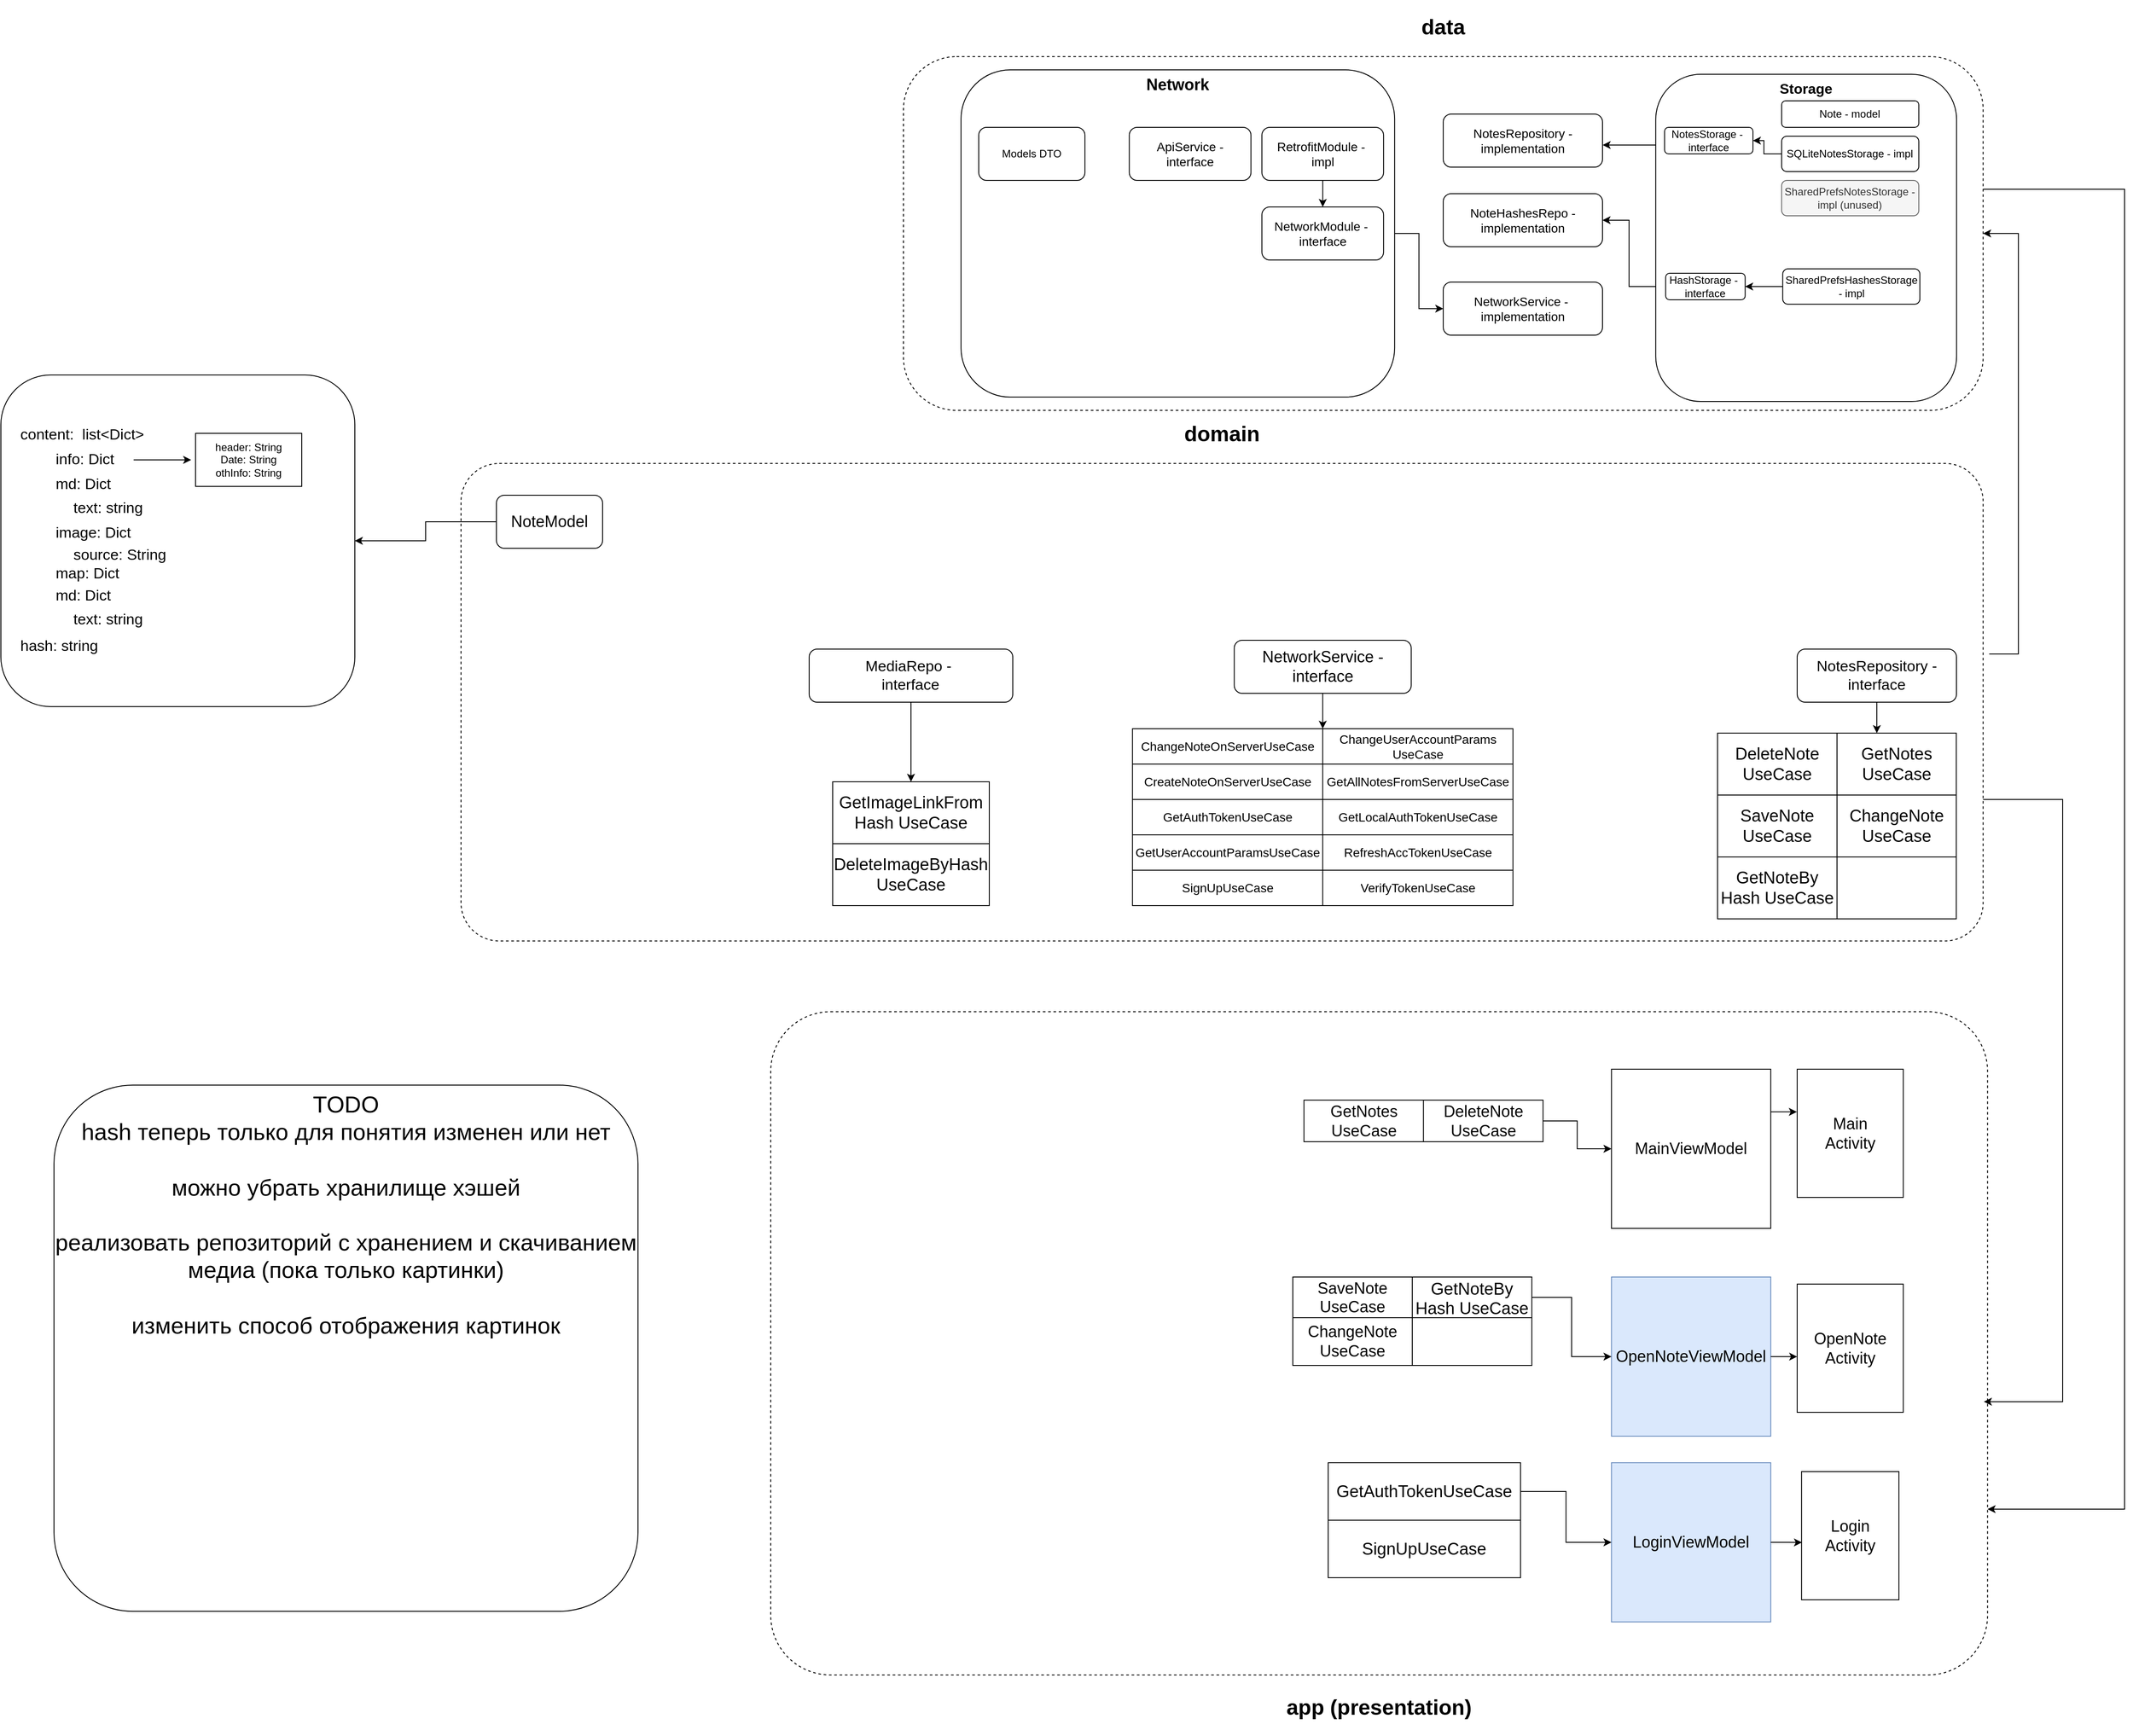 <mxfile version="24.7.8">
  <diagram name="Page-1" id="bWyQzHT7sADIjTcHKPr8">
    <mxGraphModel dx="4568" dy="2868" grid="1" gridSize="10" guides="1" tooltips="1" connect="1" arrows="1" fold="1" page="1" pageScale="1" pageWidth="850" pageHeight="1100" math="0" shadow="0">
      <root>
        <mxCell id="0" />
        <mxCell id="1" parent="0" />
        <mxCell id="whq08JJ1iCR2-VEgyyAB-30" style="edgeStyle=orthogonalEdgeStyle;rounded=0;orthogonalLoop=1;jettySize=auto;html=1;entryX=1;entryY=0.5;entryDx=0;entryDy=0;exitX=1.004;exitY=0.399;exitDx=0;exitDy=0;exitPerimeter=0;" parent="1" source="whq08JJ1iCR2-VEgyyAB-1" target="whq08JJ1iCR2-VEgyyAB-4" edge="1">
          <mxGeometry relative="1" as="geometry">
            <mxPoint x="630.14" y="-606.842" as="targetPoint" />
            <Array as="points">
              <mxPoint x="630" y="-234" />
              <mxPoint x="630" y="-710" />
            </Array>
          </mxGeometry>
        </mxCell>
        <mxCell id="whq08JJ1iCR2-VEgyyAB-1" value="&lt;h1&gt;domain&lt;/h1&gt;" style="rounded=1;whiteSpace=wrap;html=1;arcSize=8;glass=0;shadow=0;dashed=1;verticalAlign=bottom;labelPosition=center;verticalLabelPosition=top;align=center;" parent="1" vertex="1">
          <mxGeometry x="-1130" y="-450" width="1720.14" height="540" as="geometry" />
        </mxCell>
        <mxCell id="whq08JJ1iCR2-VEgyyAB-2" value="&lt;h1&gt;&lt;br&gt;&lt;/h1&gt;" style="text;html=1;align=center;verticalAlign=middle;whiteSpace=wrap;rounded=0;" parent="1" vertex="1">
          <mxGeometry x="-237.36" y="-300" width="60" height="30" as="geometry" />
        </mxCell>
        <mxCell id="whq08JJ1iCR2-VEgyyAB-3" value="&lt;h1&gt;app (presentation)&lt;/h1&gt;" style="rounded=1;whiteSpace=wrap;html=1;dashed=1;labelPosition=center;verticalLabelPosition=bottom;align=center;verticalAlign=top;arcSize=9;" parent="1" vertex="1">
          <mxGeometry x="-780" y="170" width="1375.14" height="750" as="geometry" />
        </mxCell>
        <mxCell id="guHGlAooCnCdzS0gRjWN-18" style="edgeStyle=orthogonalEdgeStyle;rounded=0;orthogonalLoop=1;jettySize=auto;html=1;entryX=1;entryY=0.75;entryDx=0;entryDy=0;" parent="1" source="whq08JJ1iCR2-VEgyyAB-4" target="whq08JJ1iCR2-VEgyyAB-3" edge="1">
          <mxGeometry relative="1" as="geometry">
            <Array as="points">
              <mxPoint x="750" y="-760" />
              <mxPoint x="750" y="732" />
            </Array>
          </mxGeometry>
        </mxCell>
        <mxCell id="whq08JJ1iCR2-VEgyyAB-4" value="&lt;h1&gt;data&lt;/h1&gt;" style="rounded=1;whiteSpace=wrap;html=1;dashed=1;verticalAlign=bottom;labelPosition=center;verticalLabelPosition=top;align=center;" parent="1" vertex="1">
          <mxGeometry x="-630" y="-910" width="1220.14" height="400" as="geometry" />
        </mxCell>
        <mxCell id="whq08JJ1iCR2-VEgyyAB-6" value="&lt;h1&gt;&lt;br&gt;&lt;/h1&gt;" style="text;html=1;align=center;verticalAlign=middle;whiteSpace=wrap;rounded=0;" parent="1" vertex="1">
          <mxGeometry x="-97.36" y="-900" width="60" height="30" as="geometry" />
        </mxCell>
        <mxCell id="whq08JJ1iCR2-VEgyyAB-7" value="MainViewModel" style="whiteSpace=wrap;html=1;aspect=fixed;fontSize=18;" parent="1" vertex="1">
          <mxGeometry x="170.14" y="235" width="180" height="180" as="geometry" />
        </mxCell>
        <mxCell id="whq08JJ1iCR2-VEgyyAB-10" value="&lt;div&gt;Main&lt;/div&gt;Activity" style="rounded=0;whiteSpace=wrap;html=1;fontSize=18;" parent="1" vertex="1">
          <mxGeometry x="380" y="235" width="119.86" height="145" as="geometry" />
        </mxCell>
        <mxCell id="whq08JJ1iCR2-VEgyyAB-11" style="edgeStyle=orthogonalEdgeStyle;rounded=0;orthogonalLoop=1;jettySize=auto;html=1;entryX=-0.003;entryY=0.333;entryDx=0;entryDy=0;entryPerimeter=0;" parent="1" source="whq08JJ1iCR2-VEgyyAB-7" target="whq08JJ1iCR2-VEgyyAB-10" edge="1">
          <mxGeometry relative="1" as="geometry">
            <Array as="points">
              <mxPoint x="370" y="283" />
            </Array>
          </mxGeometry>
        </mxCell>
        <mxCell id="nJfbXMA3p8EvK4-jfLP--117" style="edgeStyle=orthogonalEdgeStyle;rounded=0;orthogonalLoop=1;jettySize=auto;html=1;" parent="1" source="whq08JJ1iCR2-VEgyyAB-14" target="2Rigy6pvWdA46O6RYZbQ-4" edge="1">
          <mxGeometry relative="1" as="geometry">
            <Array as="points">
              <mxPoint x="451.01" y="-120" />
              <mxPoint x="471.01" y="-120" />
            </Array>
          </mxGeometry>
        </mxCell>
        <mxCell id="whq08JJ1iCR2-VEgyyAB-14" value="NotesRepository - interface" style="rounded=1;whiteSpace=wrap;html=1;fontSize=17;" parent="1" vertex="1">
          <mxGeometry x="380" y="-240" width="180" height="60" as="geometry" />
        </mxCell>
        <mxCell id="whq08JJ1iCR2-VEgyyAB-15" value="NotesRepository - implementation" style="rounded=1;whiteSpace=wrap;html=1;fontSize=14;" parent="1" vertex="1">
          <mxGeometry x="-20" y="-845" width="180" height="60" as="geometry" />
        </mxCell>
        <mxCell id="WU_t1WJNDQDH6GQ1X1py-14" style="edgeStyle=orthogonalEdgeStyle;rounded=0;orthogonalLoop=1;jettySize=auto;html=1;entryX=1;entryY=0.5;entryDx=0;entryDy=0;" parent="1" source="whq08JJ1iCR2-VEgyyAB-18" target="WU_t1WJNDQDH6GQ1X1py-1" edge="1">
          <mxGeometry relative="1" as="geometry" />
        </mxCell>
        <mxCell id="whq08JJ1iCR2-VEgyyAB-18" value="NoteModel" style="rounded=1;whiteSpace=wrap;html=1;fontSize=18;" parent="1" vertex="1">
          <mxGeometry x="-1090" y="-414" width="120" height="60" as="geometry" />
        </mxCell>
        <mxCell id="whq08JJ1iCR2-VEgyyAB-25" style="edgeStyle=orthogonalEdgeStyle;rounded=0;orthogonalLoop=1;jettySize=auto;html=1;entryX=0.997;entryY=0.588;entryDx=0;entryDy=0;entryPerimeter=0;" parent="1" source="whq08JJ1iCR2-VEgyyAB-1" target="whq08JJ1iCR2-VEgyyAB-3" edge="1">
          <mxGeometry relative="1" as="geometry">
            <Array as="points">
              <mxPoint x="680" y="-70" />
              <mxPoint x="680" y="611" />
            </Array>
          </mxGeometry>
        </mxCell>
        <mxCell id="whq08JJ1iCR2-VEgyyAB-33" style="edgeStyle=orthogonalEdgeStyle;rounded=0;orthogonalLoop=1;jettySize=auto;html=1;" parent="1" source="whq08JJ1iCR2-VEgyyAB-31" target="whq08JJ1iCR2-VEgyyAB-15" edge="1">
          <mxGeometry relative="1" as="geometry">
            <Array as="points">
              <mxPoint x="160.14" y="-810" />
              <mxPoint x="160.14" y="-810" />
            </Array>
          </mxGeometry>
        </mxCell>
        <mxCell id="nJfbXMA3p8EvK4-jfLP--1" style="edgeStyle=orthogonalEdgeStyle;rounded=0;orthogonalLoop=1;jettySize=auto;html=1;" parent="1" source="whq08JJ1iCR2-VEgyyAB-31" target="wWPIFbEWPIT9Vw7m9ldX-9" edge="1">
          <mxGeometry relative="1" as="geometry">
            <Array as="points">
              <mxPoint x="190" y="-650" />
              <mxPoint x="190" y="-725" />
            </Array>
          </mxGeometry>
        </mxCell>
        <mxCell id="whq08JJ1iCR2-VEgyyAB-31" value="&lt;b style=&quot;font-size: 16px;&quot;&gt;Storage&lt;/b&gt;" style="rounded=1;whiteSpace=wrap;html=1;verticalAlign=top;" parent="1" vertex="1">
          <mxGeometry x="220.14" y="-890" width="340" height="370" as="geometry" />
        </mxCell>
        <mxCell id="whq08JJ1iCR2-VEgyyAB-34" value="Note - model" style="rounded=1;whiteSpace=wrap;html=1;" parent="1" vertex="1">
          <mxGeometry x="362.43" y="-860" width="155" height="30" as="geometry" />
        </mxCell>
        <mxCell id="whq08JJ1iCR2-VEgyyAB-35" value="NotesStorage -&amp;nbsp;&lt;div&gt;interface&lt;/div&gt;" style="rounded=1;whiteSpace=wrap;html=1;" parent="1" vertex="1">
          <mxGeometry x="230.14" y="-830" width="99.86" height="30" as="geometry" />
        </mxCell>
        <mxCell id="OPdqbs_uEPmFtpKM0oDJ-9" style="edgeStyle=orthogonalEdgeStyle;rounded=0;orthogonalLoop=1;jettySize=auto;html=1;" parent="1" source="whq08JJ1iCR2-VEgyyAB-36" target="whq08JJ1iCR2-VEgyyAB-35" edge="1">
          <mxGeometry relative="1" as="geometry" />
        </mxCell>
        <mxCell id="whq08JJ1iCR2-VEgyyAB-36" value="SQLiteNotesStorage - impl" style="rounded=1;whiteSpace=wrap;html=1;" parent="1" vertex="1">
          <mxGeometry x="362.43" y="-820" width="155" height="40" as="geometry" />
        </mxCell>
        <mxCell id="wWPIFbEWPIT9Vw7m9ldX-9" value="NoteHashesRepo - implementation" style="rounded=1;whiteSpace=wrap;html=1;fontSize=14;" parent="1" vertex="1">
          <mxGeometry x="-20" y="-755" width="180" height="60" as="geometry" />
        </mxCell>
        <mxCell id="wWPIFbEWPIT9Vw7m9ldX-10" value="HashStorage -&amp;nbsp;&lt;div&gt;interface&lt;/div&gt;" style="rounded=1;whiteSpace=wrap;html=1;" parent="1" vertex="1">
          <mxGeometry x="231.36" y="-665" width="89.86" height="30" as="geometry" />
        </mxCell>
        <mxCell id="OPdqbs_uEPmFtpKM0oDJ-10" style="edgeStyle=orthogonalEdgeStyle;rounded=0;orthogonalLoop=1;jettySize=auto;html=1;" parent="1" source="wWPIFbEWPIT9Vw7m9ldX-12" target="wWPIFbEWPIT9Vw7m9ldX-10" edge="1">
          <mxGeometry relative="1" as="geometry" />
        </mxCell>
        <mxCell id="wWPIFbEWPIT9Vw7m9ldX-12" value="SharedPrefsHashesStorage - impl" style="rounded=1;whiteSpace=wrap;html=1;" parent="1" vertex="1">
          <mxGeometry x="363.65" y="-670" width="155" height="40" as="geometry" />
        </mxCell>
        <mxCell id="guHGlAooCnCdzS0gRjWN-1" value="OpenNoteViewModel" style="whiteSpace=wrap;html=1;aspect=fixed;fontSize=18;fillColor=#dae8fc;strokeColor=#6c8ebf;" parent="1" vertex="1">
          <mxGeometry x="170.14" y="470" width="180" height="180" as="geometry" />
        </mxCell>
        <mxCell id="guHGlAooCnCdzS0gRjWN-2" value="OpenNote&lt;div&gt;&lt;/div&gt;&lt;div&gt;Activity&lt;/div&gt;" style="rounded=0;whiteSpace=wrap;html=1;fontSize=18;" parent="1" vertex="1">
          <mxGeometry x="380" y="478" width="119.86" height="145" as="geometry" />
        </mxCell>
        <mxCell id="guHGlAooCnCdzS0gRjWN-10" style="edgeStyle=orthogonalEdgeStyle;rounded=0;orthogonalLoop=1;jettySize=auto;html=1;entryX=0;entryY=0.566;entryDx=0;entryDy=0;entryPerimeter=0;" parent="1" source="guHGlAooCnCdzS0gRjWN-1" target="guHGlAooCnCdzS0gRjWN-2" edge="1">
          <mxGeometry relative="1" as="geometry" />
        </mxCell>
        <mxCell id="guHGlAooCnCdzS0gRjWN-23" value="LoginViewModel" style="whiteSpace=wrap;html=1;aspect=fixed;fontSize=18;fillColor=#dae8fc;strokeColor=#6c8ebf;" parent="1" vertex="1">
          <mxGeometry x="170.14" y="680" width="180" height="180" as="geometry" />
        </mxCell>
        <mxCell id="guHGlAooCnCdzS0gRjWN-24" value="Login&lt;div&gt;Activity&lt;/div&gt;" style="rounded=0;whiteSpace=wrap;html=1;fontSize=18;" parent="1" vertex="1">
          <mxGeometry x="384.93" y="690" width="110" height="145" as="geometry" />
        </mxCell>
        <mxCell id="guHGlAooCnCdzS0gRjWN-26" style="edgeStyle=orthogonalEdgeStyle;rounded=0;orthogonalLoop=1;jettySize=auto;html=1;entryX=0.004;entryY=0.553;entryDx=0;entryDy=0;entryPerimeter=0;" parent="1" source="guHGlAooCnCdzS0gRjWN-23" target="guHGlAooCnCdzS0gRjWN-24" edge="1">
          <mxGeometry relative="1" as="geometry" />
        </mxCell>
        <mxCell id="OPdqbs_uEPmFtpKM0oDJ-5" style="edgeStyle=orthogonalEdgeStyle;rounded=0;orthogonalLoop=1;jettySize=auto;html=1;" parent="1" source="OPdqbs_uEPmFtpKM0oDJ-1" target="OPdqbs_uEPmFtpKM0oDJ-4" edge="1">
          <mxGeometry relative="1" as="geometry" />
        </mxCell>
        <mxCell id="OPdqbs_uEPmFtpKM0oDJ-1" value="Network" style="rounded=1;whiteSpace=wrap;html=1;verticalAlign=top;fontSize=18;fontStyle=1" parent="1" vertex="1">
          <mxGeometry x="-564.93" y="-895" width="490" height="370" as="geometry" />
        </mxCell>
        <mxCell id="WU_t1WJNDQDH6GQ1X1py-26" style="edgeStyle=orthogonalEdgeStyle;rounded=0;orthogonalLoop=1;jettySize=auto;html=1;" parent="1" source="OPdqbs_uEPmFtpKM0oDJ-2" target="nJfbXMA3p8EvK4-jfLP--75" edge="1">
          <mxGeometry relative="1" as="geometry">
            <Array as="points">
              <mxPoint x="-156" y="-140" />
              <mxPoint x="-156" y="-140" />
            </Array>
          </mxGeometry>
        </mxCell>
        <mxCell id="OPdqbs_uEPmFtpKM0oDJ-2" value="NetworkService&lt;span style=&quot;background-color: initial; font-size: 18px;&quot;&gt;&amp;nbsp;- interface&lt;/span&gt;" style="rounded=1;whiteSpace=wrap;html=1;fontSize=18;" parent="1" vertex="1">
          <mxGeometry x="-256.18" y="-250" width="200" height="60" as="geometry" />
        </mxCell>
        <mxCell id="OPdqbs_uEPmFtpKM0oDJ-4" value="NetworkService&amp;nbsp;-&amp;nbsp;&lt;div style=&quot;font-size: 14px;&quot;&gt;implementation&lt;/div&gt;" style="rounded=1;whiteSpace=wrap;html=1;fontSize=14;" parent="1" vertex="1">
          <mxGeometry x="-20" y="-655" width="180" height="60" as="geometry" />
        </mxCell>
        <mxCell id="OPdqbs_uEPmFtpKM0oDJ-6" value="NetworkModule -&amp;nbsp;&lt;div style=&quot;font-size: 14px;&quot;&gt;interface&lt;/div&gt;" style="rounded=1;whiteSpace=wrap;html=1;fontSize=14;" parent="1" vertex="1">
          <mxGeometry x="-224.93" y="-740" width="137.5" height="60" as="geometry" />
        </mxCell>
        <mxCell id="OPdqbs_uEPmFtpKM0oDJ-8" style="edgeStyle=orthogonalEdgeStyle;rounded=0;orthogonalLoop=1;jettySize=auto;html=1;" parent="1" source="OPdqbs_uEPmFtpKM0oDJ-7" target="OPdqbs_uEPmFtpKM0oDJ-6" edge="1">
          <mxGeometry relative="1" as="geometry" />
        </mxCell>
        <mxCell id="OPdqbs_uEPmFtpKM0oDJ-7" value="RetrofitModule -&amp;nbsp;&lt;div style=&quot;font-size: 14px;&quot;&gt;impl&lt;/div&gt;" style="rounded=1;whiteSpace=wrap;html=1;fontSize=14;" parent="1" vertex="1">
          <mxGeometry x="-224.93" y="-830" width="137.5" height="60" as="geometry" />
        </mxCell>
        <mxCell id="2Rigy6pvWdA46O6RYZbQ-2" value="ApiService -&lt;div&gt;interface&lt;/div&gt;" style="rounded=1;whiteSpace=wrap;html=1;fontSize=14;" parent="1" vertex="1">
          <mxGeometry x="-374.79" y="-830" width="137.5" height="60" as="geometry" />
        </mxCell>
        <mxCell id="2Rigy6pvWdA46O6RYZbQ-3" value="" style="shape=table;startSize=0;container=1;collapsible=0;childLayout=tableLayout;fontSize=16;fillColor=none;" parent="1" vertex="1">
          <mxGeometry x="290" y="-145" width="269.79" height="210" as="geometry" />
        </mxCell>
        <mxCell id="2Rigy6pvWdA46O6RYZbQ-4" value="" style="shape=tableRow;horizontal=0;startSize=0;swimlaneHead=0;swimlaneBody=0;strokeColor=inherit;top=0;left=0;bottom=0;right=0;collapsible=0;dropTarget=0;fillColor=none;points=[[0,0.5],[1,0.5]];portConstraint=eastwest;fontSize=16;" parent="2Rigy6pvWdA46O6RYZbQ-3" vertex="1">
          <mxGeometry width="269.79" height="70" as="geometry" />
        </mxCell>
        <mxCell id="2Rigy6pvWdA46O6RYZbQ-5" value="&lt;span style=&quot;font-size: 19px;&quot;&gt;Dele&lt;/span&gt;&lt;span style=&quot;font-size: 19px; background-color: initial;&quot;&gt;teNote&lt;/span&gt;&lt;div style=&quot;font-size: 19px;&quot;&gt;&lt;span style=&quot;font-size: 19px; background-color: initial;&quot;&gt;UseCase&lt;/span&gt;&lt;/div&gt;" style="shape=partialRectangle;html=1;whiteSpace=wrap;connectable=0;overflow=hidden;top=0;left=0;bottom=0;right=0;pointerEvents=1;fontSize=19;fillColor=none;" parent="2Rigy6pvWdA46O6RYZbQ-4" vertex="1">
          <mxGeometry width="135" height="70" as="geometry">
            <mxRectangle width="135" height="70" as="alternateBounds" />
          </mxGeometry>
        </mxCell>
        <mxCell id="2Rigy6pvWdA46O6RYZbQ-6" value="&lt;span style=&quot;font-size: 19px;&quot;&gt;GetNotes&lt;/span&gt;&lt;div style=&quot;font-size: 19px;&quot;&gt;&lt;span style=&quot;font-size: 19px;&quot;&gt;UseCase&lt;/span&gt;&lt;/div&gt;" style="shape=partialRectangle;html=1;whiteSpace=wrap;connectable=0;overflow=hidden;top=0;left=0;bottom=0;right=0;pointerEvents=1;fontSize=19;fillStyle=auto;shadow=0;fillColor=none;" parent="2Rigy6pvWdA46O6RYZbQ-4" vertex="1">
          <mxGeometry x="135" width="135" height="70" as="geometry">
            <mxRectangle width="135" height="70" as="alternateBounds" />
          </mxGeometry>
        </mxCell>
        <mxCell id="2Rigy6pvWdA46O6RYZbQ-8" value="" style="shape=tableRow;horizontal=0;startSize=0;swimlaneHead=0;swimlaneBody=0;strokeColor=inherit;top=0;left=0;bottom=0;right=0;collapsible=0;dropTarget=0;fillColor=none;points=[[0,0.5],[1,0.5]];portConstraint=eastwest;fontSize=16;" parent="2Rigy6pvWdA46O6RYZbQ-3" vertex="1">
          <mxGeometry y="70" width="269.79" height="70" as="geometry" />
        </mxCell>
        <mxCell id="2Rigy6pvWdA46O6RYZbQ-9" value="&lt;span style=&quot;font-size: 19px;&quot;&gt;SaveNote&lt;/span&gt;&lt;div style=&quot;font-size: 19px;&quot;&gt;&lt;span style=&quot;font-size: 19px;&quot;&gt;UseCase&lt;/span&gt;&lt;/div&gt;" style="shape=partialRectangle;html=1;whiteSpace=wrap;connectable=0;overflow=hidden;top=0;left=0;bottom=0;right=0;pointerEvents=1;fontSize=19;fillColor=none;" parent="2Rigy6pvWdA46O6RYZbQ-8" vertex="1">
          <mxGeometry width="135" height="70" as="geometry">
            <mxRectangle width="135" height="70" as="alternateBounds" />
          </mxGeometry>
        </mxCell>
        <mxCell id="2Rigy6pvWdA46O6RYZbQ-10" value="&lt;span style=&quot;font-size: 19px;&quot;&gt;ChangeNote&lt;/span&gt;&lt;div style=&quot;font-size: 19px;&quot;&gt;&lt;span style=&quot;font-size: 19px;&quot;&gt;UseCase&lt;/span&gt;&lt;/div&gt;" style="shape=partialRectangle;html=1;whiteSpace=wrap;connectable=0;overflow=hidden;top=0;left=0;bottom=0;right=0;pointerEvents=1;fontSize=19;fillColor=none;" parent="2Rigy6pvWdA46O6RYZbQ-8" vertex="1">
          <mxGeometry x="135" width="135" height="70" as="geometry">
            <mxRectangle width="135" height="70" as="alternateBounds" />
          </mxGeometry>
        </mxCell>
        <mxCell id="p2jLlRzsGdNtuLsHbThb-2" style="shape=tableRow;horizontal=0;startSize=0;swimlaneHead=0;swimlaneBody=0;strokeColor=inherit;top=0;left=0;bottom=0;right=0;collapsible=0;dropTarget=0;fillColor=none;points=[[0,0.5],[1,0.5]];portConstraint=eastwest;fontSize=16;" parent="2Rigy6pvWdA46O6RYZbQ-3" vertex="1">
          <mxGeometry y="140" width="269.79" height="70" as="geometry" />
        </mxCell>
        <mxCell id="p2jLlRzsGdNtuLsHbThb-3" value="GetNoteBy&lt;div&gt;Hash UseCase&lt;/div&gt;" style="shape=partialRectangle;html=1;whiteSpace=wrap;connectable=0;overflow=hidden;top=0;left=0;bottom=0;right=0;pointerEvents=1;fontSize=19;fillColor=none;" parent="p2jLlRzsGdNtuLsHbThb-2" vertex="1">
          <mxGeometry width="135" height="70" as="geometry">
            <mxRectangle width="135" height="70" as="alternateBounds" />
          </mxGeometry>
        </mxCell>
        <mxCell id="p2jLlRzsGdNtuLsHbThb-4" style="shape=partialRectangle;html=1;whiteSpace=wrap;connectable=0;overflow=hidden;top=0;left=0;bottom=0;right=0;pointerEvents=1;fontSize=19;fillColor=none;" parent="p2jLlRzsGdNtuLsHbThb-2" vertex="1">
          <mxGeometry x="135" width="135" height="70" as="geometry">
            <mxRectangle width="135" height="70" as="alternateBounds" />
          </mxGeometry>
        </mxCell>
        <mxCell id="2Rigy6pvWdA46O6RYZbQ-23" value="Models DTO" style="rounded=1;whiteSpace=wrap;html=1;" parent="1" vertex="1">
          <mxGeometry x="-544.93" y="-830" width="120" height="60" as="geometry" />
        </mxCell>
        <mxCell id="nJfbXMA3p8EvK4-jfLP--2" value="SharedPrefsNotesStorage - impl (unused)" style="rounded=1;whiteSpace=wrap;html=1;fillColor=#f5f5f5;strokeColor=#666666;fontColor=#333333;" parent="1" vertex="1">
          <mxGeometry x="362.43" y="-770" width="155" height="40" as="geometry" />
        </mxCell>
        <mxCell id="nJfbXMA3p8EvK4-jfLP--74" value="" style="shape=table;startSize=0;container=1;collapsible=0;childLayout=tableLayout;" parent="1" vertex="1">
          <mxGeometry x="-371.18" y="-150" width="430" height="200" as="geometry" />
        </mxCell>
        <mxCell id="nJfbXMA3p8EvK4-jfLP--75" value="" style="shape=tableRow;horizontal=0;startSize=0;swimlaneHead=0;swimlaneBody=0;strokeColor=inherit;top=0;left=0;bottom=0;right=0;collapsible=0;dropTarget=0;fillColor=none;points=[[0,0.5],[1,0.5]];portConstraint=eastwest;" parent="nJfbXMA3p8EvK4-jfLP--74" vertex="1">
          <mxGeometry width="430" height="40" as="geometry" />
        </mxCell>
        <mxCell id="nJfbXMA3p8EvK4-jfLP--76" value="ChangeNoteOnServerUseCase" style="shape=partialRectangle;html=1;whiteSpace=wrap;connectable=0;strokeColor=inherit;overflow=hidden;fillColor=none;top=0;left=0;bottom=0;right=0;pointerEvents=1;fontSize=14;" parent="nJfbXMA3p8EvK4-jfLP--75" vertex="1">
          <mxGeometry width="215" height="40" as="geometry">
            <mxRectangle width="215" height="40" as="alternateBounds" />
          </mxGeometry>
        </mxCell>
        <mxCell id="nJfbXMA3p8EvK4-jfLP--77" value="ChangeUserAccountParams&lt;div style=&quot;font-size: 14px;&quot;&gt;UseCase&lt;/div&gt;" style="shape=partialRectangle;html=1;whiteSpace=wrap;connectable=0;strokeColor=inherit;overflow=hidden;fillColor=none;top=0;left=0;bottom=0;right=0;pointerEvents=1;fontSize=14;" parent="nJfbXMA3p8EvK4-jfLP--75" vertex="1">
          <mxGeometry x="215" width="215" height="40" as="geometry">
            <mxRectangle width="215" height="40" as="alternateBounds" />
          </mxGeometry>
        </mxCell>
        <mxCell id="nJfbXMA3p8EvK4-jfLP--78" value="" style="shape=tableRow;horizontal=0;startSize=0;swimlaneHead=0;swimlaneBody=0;strokeColor=inherit;top=0;left=0;bottom=0;right=0;collapsible=0;dropTarget=0;fillColor=none;points=[[0,0.5],[1,0.5]];portConstraint=eastwest;" parent="nJfbXMA3p8EvK4-jfLP--74" vertex="1">
          <mxGeometry y="40" width="430" height="40" as="geometry" />
        </mxCell>
        <mxCell id="nJfbXMA3p8EvK4-jfLP--79" value="CreateNoteOnServerUseCase" style="shape=partialRectangle;html=1;whiteSpace=wrap;connectable=0;strokeColor=inherit;overflow=hidden;fillColor=none;top=0;left=0;bottom=0;right=0;pointerEvents=1;fontSize=14;" parent="nJfbXMA3p8EvK4-jfLP--78" vertex="1">
          <mxGeometry width="215" height="40" as="geometry">
            <mxRectangle width="215" height="40" as="alternateBounds" />
          </mxGeometry>
        </mxCell>
        <mxCell id="nJfbXMA3p8EvK4-jfLP--80" value="GetAllNotesFromServerUseCase" style="shape=partialRectangle;html=1;whiteSpace=wrap;connectable=0;strokeColor=inherit;overflow=hidden;fillColor=none;top=0;left=0;bottom=0;right=0;pointerEvents=1;fontSize=14;" parent="nJfbXMA3p8EvK4-jfLP--78" vertex="1">
          <mxGeometry x="215" width="215" height="40" as="geometry">
            <mxRectangle width="215" height="40" as="alternateBounds" />
          </mxGeometry>
        </mxCell>
        <mxCell id="nJfbXMA3p8EvK4-jfLP--81" value="" style="shape=tableRow;horizontal=0;startSize=0;swimlaneHead=0;swimlaneBody=0;strokeColor=inherit;top=0;left=0;bottom=0;right=0;collapsible=0;dropTarget=0;fillColor=none;points=[[0,0.5],[1,0.5]];portConstraint=eastwest;" parent="nJfbXMA3p8EvK4-jfLP--74" vertex="1">
          <mxGeometry y="80" width="430" height="40" as="geometry" />
        </mxCell>
        <mxCell id="nJfbXMA3p8EvK4-jfLP--82" value="GetAuthTokenUseCase" style="shape=partialRectangle;html=1;whiteSpace=wrap;connectable=0;strokeColor=inherit;overflow=hidden;fillColor=none;top=0;left=0;bottom=0;right=0;pointerEvents=1;fontSize=14;" parent="nJfbXMA3p8EvK4-jfLP--81" vertex="1">
          <mxGeometry width="215" height="40" as="geometry">
            <mxRectangle width="215" height="40" as="alternateBounds" />
          </mxGeometry>
        </mxCell>
        <mxCell id="nJfbXMA3p8EvK4-jfLP--83" value="GetLocalAuthTokenUseCase" style="shape=partialRectangle;html=1;whiteSpace=wrap;connectable=0;strokeColor=inherit;overflow=hidden;fillColor=none;top=0;left=0;bottom=0;right=0;pointerEvents=1;fontSize=14;" parent="nJfbXMA3p8EvK4-jfLP--81" vertex="1">
          <mxGeometry x="215" width="215" height="40" as="geometry">
            <mxRectangle width="215" height="40" as="alternateBounds" />
          </mxGeometry>
        </mxCell>
        <mxCell id="nJfbXMA3p8EvK4-jfLP--84" value="" style="shape=tableRow;horizontal=0;startSize=0;swimlaneHead=0;swimlaneBody=0;strokeColor=inherit;top=0;left=0;bottom=0;right=0;collapsible=0;dropTarget=0;fillColor=none;points=[[0,0.5],[1,0.5]];portConstraint=eastwest;" parent="nJfbXMA3p8EvK4-jfLP--74" vertex="1">
          <mxGeometry y="120" width="430" height="40" as="geometry" />
        </mxCell>
        <mxCell id="nJfbXMA3p8EvK4-jfLP--85" value="GetUserAccountParamsUseCase" style="shape=partialRectangle;html=1;whiteSpace=wrap;connectable=0;strokeColor=inherit;overflow=hidden;fillColor=none;top=0;left=0;bottom=0;right=0;pointerEvents=1;fontSize=14;" parent="nJfbXMA3p8EvK4-jfLP--84" vertex="1">
          <mxGeometry width="215" height="40" as="geometry">
            <mxRectangle width="215" height="40" as="alternateBounds" />
          </mxGeometry>
        </mxCell>
        <mxCell id="nJfbXMA3p8EvK4-jfLP--86" value="RefreshAccTokenUseCase" style="shape=partialRectangle;html=1;whiteSpace=wrap;connectable=0;strokeColor=inherit;overflow=hidden;fillColor=none;top=0;left=0;bottom=0;right=0;pointerEvents=1;fontSize=14;" parent="nJfbXMA3p8EvK4-jfLP--84" vertex="1">
          <mxGeometry x="215" width="215" height="40" as="geometry">
            <mxRectangle width="215" height="40" as="alternateBounds" />
          </mxGeometry>
        </mxCell>
        <mxCell id="nJfbXMA3p8EvK4-jfLP--87" value="" style="shape=tableRow;horizontal=0;startSize=0;swimlaneHead=0;swimlaneBody=0;strokeColor=inherit;top=0;left=0;bottom=0;right=0;collapsible=0;dropTarget=0;fillColor=none;points=[[0,0.5],[1,0.5]];portConstraint=eastwest;" parent="nJfbXMA3p8EvK4-jfLP--74" vertex="1">
          <mxGeometry y="160" width="430" height="40" as="geometry" />
        </mxCell>
        <mxCell id="nJfbXMA3p8EvK4-jfLP--88" value="SignUpUseCase" style="shape=partialRectangle;html=1;whiteSpace=wrap;connectable=0;strokeColor=inherit;overflow=hidden;fillColor=none;top=0;left=0;bottom=0;right=0;pointerEvents=1;fontSize=14;" parent="nJfbXMA3p8EvK4-jfLP--87" vertex="1">
          <mxGeometry width="215" height="40" as="geometry">
            <mxRectangle width="215" height="40" as="alternateBounds" />
          </mxGeometry>
        </mxCell>
        <mxCell id="nJfbXMA3p8EvK4-jfLP--89" value="VerifyTokenUseCase" style="shape=partialRectangle;html=1;whiteSpace=wrap;connectable=0;strokeColor=inherit;overflow=hidden;fillColor=none;top=0;left=0;bottom=0;right=0;pointerEvents=1;fontSize=14;" parent="nJfbXMA3p8EvK4-jfLP--87" vertex="1">
          <mxGeometry x="215" width="215" height="40" as="geometry">
            <mxRectangle width="215" height="40" as="alternateBounds" />
          </mxGeometry>
        </mxCell>
        <mxCell id="nJfbXMA3p8EvK4-jfLP--91" value="" style="shape=table;startSize=0;container=1;collapsible=0;childLayout=tableLayout;fontSize=16;" parent="1" vertex="1">
          <mxGeometry x="-150.0" y="680" width="217.36" height="130" as="geometry" />
        </mxCell>
        <mxCell id="nJfbXMA3p8EvK4-jfLP--92" value="" style="shape=tableRow;horizontal=0;startSize=0;swimlaneHead=0;swimlaneBody=0;strokeColor=inherit;top=0;left=0;bottom=0;right=0;collapsible=0;dropTarget=0;fillColor=none;points=[[0,0.5],[1,0.5]];portConstraint=eastwest;" parent="nJfbXMA3p8EvK4-jfLP--91" vertex="1">
          <mxGeometry width="217.36" height="65" as="geometry" />
        </mxCell>
        <mxCell id="nJfbXMA3p8EvK4-jfLP--93" value="GetAuthTokenUseCase" style="shape=partialRectangle;html=1;whiteSpace=wrap;connectable=0;strokeColor=inherit;overflow=hidden;fillColor=none;top=0;left=0;bottom=0;right=0;pointerEvents=1;fontSize=19;" parent="nJfbXMA3p8EvK4-jfLP--92" vertex="1">
          <mxGeometry width="217" height="65" as="geometry">
            <mxRectangle width="217" height="65" as="alternateBounds" />
          </mxGeometry>
        </mxCell>
        <mxCell id="nJfbXMA3p8EvK4-jfLP--94" value="" style="shape=tableRow;horizontal=0;startSize=0;swimlaneHead=0;swimlaneBody=0;strokeColor=inherit;top=0;left=0;bottom=0;right=0;collapsible=0;dropTarget=0;fillColor=none;points=[[0,0.5],[1,0.5]];portConstraint=eastwest;" parent="nJfbXMA3p8EvK4-jfLP--91" vertex="1">
          <mxGeometry y="65" width="217.36" height="65" as="geometry" />
        </mxCell>
        <mxCell id="nJfbXMA3p8EvK4-jfLP--95" value="SignUpUseCase" style="shape=partialRectangle;html=1;whiteSpace=wrap;connectable=0;strokeColor=inherit;overflow=hidden;fillColor=none;top=0;left=0;bottom=0;right=0;pointerEvents=1;fontSize=19;" parent="nJfbXMA3p8EvK4-jfLP--94" vertex="1">
          <mxGeometry width="217" height="65" as="geometry">
            <mxRectangle width="217" height="65" as="alternateBounds" />
          </mxGeometry>
        </mxCell>
        <mxCell id="nJfbXMA3p8EvK4-jfLP--97" value="" style="shape=table;startSize=0;container=1;collapsible=0;childLayout=tableLayout;" parent="1" vertex="1">
          <mxGeometry x="-190" y="470" width="270.14" height="100" as="geometry" />
        </mxCell>
        <mxCell id="nJfbXMA3p8EvK4-jfLP--98" value="" style="shape=tableRow;horizontal=0;startSize=0;swimlaneHead=0;swimlaneBody=0;strokeColor=inherit;top=0;left=0;bottom=0;right=0;collapsible=0;dropTarget=0;fillColor=none;points=[[0,0.5],[1,0.5]];portConstraint=eastwest;" parent="nJfbXMA3p8EvK4-jfLP--97" vertex="1">
          <mxGeometry width="270.14" height="46" as="geometry" />
        </mxCell>
        <mxCell id="nJfbXMA3p8EvK4-jfLP--99" value="SaveNote&lt;div style=&quot;font-size: 18px;&quot;&gt;&lt;span style=&quot;font-size: 18px;&quot;&gt;UseCase&lt;/span&gt;&lt;/div&gt;" style="shape=partialRectangle;html=1;whiteSpace=wrap;connectable=0;strokeColor=inherit;overflow=hidden;fillColor=none;top=0;left=0;bottom=0;right=0;pointerEvents=1;fontSize=18;" parent="nJfbXMA3p8EvK4-jfLP--98" vertex="1">
          <mxGeometry width="135" height="46" as="geometry">
            <mxRectangle width="135" height="46" as="alternateBounds" />
          </mxGeometry>
        </mxCell>
        <mxCell id="nJfbXMA3p8EvK4-jfLP--100" value="&lt;span style=&quot;font-size: 19px;&quot;&gt;GetNoteBy&lt;/span&gt;&lt;div style=&quot;font-size: 19px;&quot;&gt;Hash UseCase&lt;/div&gt;" style="shape=partialRectangle;html=1;whiteSpace=wrap;connectable=0;strokeColor=inherit;overflow=hidden;fillColor=none;top=0;left=0;bottom=0;right=0;pointerEvents=1;fontSize=18;" parent="nJfbXMA3p8EvK4-jfLP--98" vertex="1">
          <mxGeometry x="135" width="135" height="46" as="geometry">
            <mxRectangle width="135" height="46" as="alternateBounds" />
          </mxGeometry>
        </mxCell>
        <mxCell id="nJfbXMA3p8EvK4-jfLP--101" value="" style="shape=tableRow;horizontal=0;startSize=0;swimlaneHead=0;swimlaneBody=0;strokeColor=inherit;top=0;left=0;bottom=0;right=0;collapsible=0;dropTarget=0;fillColor=none;points=[[0,0.5],[1,0.5]];portConstraint=eastwest;" parent="nJfbXMA3p8EvK4-jfLP--97" vertex="1">
          <mxGeometry y="46" width="270.14" height="54" as="geometry" />
        </mxCell>
        <mxCell id="nJfbXMA3p8EvK4-jfLP--102" value="ChangeNote&lt;div style=&quot;font-size: 18px;&quot;&gt;&lt;span style=&quot;font-size: 18px;&quot;&gt;UseCase&lt;/span&gt;&lt;/div&gt;" style="shape=partialRectangle;html=1;whiteSpace=wrap;connectable=0;strokeColor=inherit;overflow=hidden;fillColor=none;top=0;left=0;bottom=0;right=0;pointerEvents=1;fontSize=18;" parent="nJfbXMA3p8EvK4-jfLP--101" vertex="1">
          <mxGeometry width="135" height="54" as="geometry">
            <mxRectangle width="135" height="54" as="alternateBounds" />
          </mxGeometry>
        </mxCell>
        <mxCell id="nJfbXMA3p8EvK4-jfLP--103" value="" style="shape=partialRectangle;html=1;whiteSpace=wrap;connectable=0;strokeColor=inherit;overflow=hidden;fillColor=none;top=0;left=0;bottom=0;right=0;pointerEvents=1;fontSize=18;" parent="nJfbXMA3p8EvK4-jfLP--101" vertex="1">
          <mxGeometry x="135" width="135" height="54" as="geometry">
            <mxRectangle width="135" height="54" as="alternateBounds" />
          </mxGeometry>
        </mxCell>
        <mxCell id="nJfbXMA3p8EvK4-jfLP--107" style="edgeStyle=orthogonalEdgeStyle;rounded=0;orthogonalLoop=1;jettySize=auto;html=1;" parent="1" source="nJfbXMA3p8EvK4-jfLP--98" target="guHGlAooCnCdzS0gRjWN-1" edge="1">
          <mxGeometry relative="1" as="geometry" />
        </mxCell>
        <mxCell id="nJfbXMA3p8EvK4-jfLP--108" style="edgeStyle=orthogonalEdgeStyle;rounded=0;orthogonalLoop=1;jettySize=auto;html=1;" parent="1" source="nJfbXMA3p8EvK4-jfLP--92" target="guHGlAooCnCdzS0gRjWN-23" edge="1">
          <mxGeometry relative="1" as="geometry" />
        </mxCell>
        <mxCell id="nJfbXMA3p8EvK4-jfLP--116" style="edgeStyle=orthogonalEdgeStyle;rounded=0;orthogonalLoop=1;jettySize=auto;html=1;" parent="1" source="nJfbXMA3p8EvK4-jfLP--109" target="whq08JJ1iCR2-VEgyyAB-7" edge="1">
          <mxGeometry relative="1" as="geometry" />
        </mxCell>
        <mxCell id="nJfbXMA3p8EvK4-jfLP--109" value="" style="shape=table;startSize=0;container=1;collapsible=0;childLayout=tableLayout;" parent="1" vertex="1">
          <mxGeometry x="-177.36" y="270" width="270.14" height="47" as="geometry" />
        </mxCell>
        <mxCell id="nJfbXMA3p8EvK4-jfLP--110" value="" style="shape=tableRow;horizontal=0;startSize=0;swimlaneHead=0;swimlaneBody=0;strokeColor=inherit;top=0;left=0;bottom=0;right=0;collapsible=0;dropTarget=0;fillColor=none;points=[[0,0.5],[1,0.5]];portConstraint=eastwest;" parent="nJfbXMA3p8EvK4-jfLP--109" vertex="1">
          <mxGeometry width="270.14" height="47" as="geometry" />
        </mxCell>
        <mxCell id="nJfbXMA3p8EvK4-jfLP--111" value="GetNotes&lt;div style=&quot;font-size: 18px;&quot;&gt;&lt;span style=&quot;font-size: 18px;&quot;&gt;UseCase&lt;/span&gt;&lt;/div&gt;" style="shape=partialRectangle;html=1;whiteSpace=wrap;connectable=0;strokeColor=inherit;overflow=hidden;fillColor=none;top=0;left=0;bottom=0;right=0;pointerEvents=1;fontSize=18;" parent="nJfbXMA3p8EvK4-jfLP--110" vertex="1">
          <mxGeometry width="135" height="47" as="geometry">
            <mxRectangle width="135" height="47" as="alternateBounds" />
          </mxGeometry>
        </mxCell>
        <mxCell id="nJfbXMA3p8EvK4-jfLP--112" value="Dele&lt;span style=&quot;background-color: initial; font-size: 18px;&quot;&gt;teNote&lt;/span&gt;&lt;div style=&quot;font-size: 18px;&quot;&gt;&lt;span style=&quot;font-size: 18px; background-color: initial;&quot;&gt;UseCase&lt;/span&gt;&lt;/div&gt;" style="shape=partialRectangle;html=1;whiteSpace=wrap;connectable=0;strokeColor=inherit;overflow=hidden;fillColor=none;top=0;left=0;bottom=0;right=0;pointerEvents=1;fontSize=18;" parent="nJfbXMA3p8EvK4-jfLP--110" vertex="1">
          <mxGeometry x="135" width="135" height="47" as="geometry">
            <mxRectangle width="135" height="47" as="alternateBounds" />
          </mxGeometry>
        </mxCell>
        <mxCell id="WU_t1WJNDQDH6GQ1X1py-1" value="" style="rounded=1;whiteSpace=wrap;html=1;align=left;verticalAlign=top;horizontal=1;fontSize=21;" parent="1" vertex="1">
          <mxGeometry x="-1650" y="-550" width="400" height="375" as="geometry" />
        </mxCell>
        <mxCell id="WU_t1WJNDQDH6GQ1X1py-2" value="&lt;font style=&quot;font-size: 17px;&quot;&gt;content:&amp;nbsp; list&amp;lt;Dict&amp;gt;&lt;/font&gt;" style="text;html=1;align=left;verticalAlign=middle;whiteSpace=wrap;rounded=0;" parent="1" vertex="1">
          <mxGeometry x="-1630" y="-497" width="170" height="30" as="geometry" />
        </mxCell>
        <mxCell id="WU_t1WJNDQDH6GQ1X1py-3" value="" style="edgeStyle=orthogonalEdgeStyle;rounded=0;orthogonalLoop=1;jettySize=auto;html=1;" parent="1" source="WU_t1WJNDQDH6GQ1X1py-4" edge="1">
          <mxGeometry relative="1" as="geometry">
            <mxPoint x="-1435" y="-454" as="targetPoint" />
          </mxGeometry>
        </mxCell>
        <mxCell id="WU_t1WJNDQDH6GQ1X1py-4" value="&lt;font style=&quot;font-size: 17px;&quot;&gt;info: Dict&amp;nbsp;&lt;/font&gt;" style="text;html=1;align=left;verticalAlign=middle;whiteSpace=wrap;rounded=0;" parent="1" vertex="1">
          <mxGeometry x="-1590" y="-469" width="90" height="30" as="geometry" />
        </mxCell>
        <mxCell id="WU_t1WJNDQDH6GQ1X1py-5" value="&lt;font style=&quot;font-size: 17px;&quot;&gt;md: Dict&lt;/font&gt;" style="text;html=1;align=left;verticalAlign=middle;whiteSpace=wrap;rounded=0;" parent="1" vertex="1">
          <mxGeometry x="-1590" y="-439" width="120" height="25" as="geometry" />
        </mxCell>
        <mxCell id="WU_t1WJNDQDH6GQ1X1py-6" value="&lt;font style=&quot;font-size: 17px;&quot;&gt;map: Dict&lt;/font&gt;" style="text;html=1;align=left;verticalAlign=middle;whiteSpace=wrap;rounded=0;" parent="1" vertex="1">
          <mxGeometry x="-1590" y="-338" width="80" height="25" as="geometry" />
        </mxCell>
        <mxCell id="WU_t1WJNDQDH6GQ1X1py-7" value="&lt;font style=&quot;font-size: 17px;&quot;&gt;text: string&lt;/font&gt;" style="text;html=1;align=left;verticalAlign=middle;whiteSpace=wrap;rounded=0;" parent="1" vertex="1">
          <mxGeometry x="-1570" y="-414" width="90" height="30" as="geometry" />
        </mxCell>
        <mxCell id="WU_t1WJNDQDH6GQ1X1py-8" value="&lt;font style=&quot;font-size: 17px;&quot;&gt;md: Dict&lt;/font&gt;" style="text;html=1;align=left;verticalAlign=middle;whiteSpace=wrap;rounded=0;" parent="1" vertex="1">
          <mxGeometry x="-1590" y="-313" width="120" height="25" as="geometry" />
        </mxCell>
        <mxCell id="WU_t1WJNDQDH6GQ1X1py-9" value="&lt;font style=&quot;font-size: 17px;&quot;&gt;text: string&lt;/font&gt;" style="text;html=1;align=left;verticalAlign=middle;whiteSpace=wrap;rounded=0;" parent="1" vertex="1">
          <mxGeometry x="-1570" y="-288" width="90" height="30" as="geometry" />
        </mxCell>
        <mxCell id="WU_t1WJNDQDH6GQ1X1py-10" value="&lt;font style=&quot;font-size: 17px;&quot;&gt;hash: string&lt;/font&gt;" style="text;html=1;align=left;verticalAlign=middle;whiteSpace=wrap;rounded=0;" parent="1" vertex="1">
          <mxGeometry x="-1630" y="-258" width="100" height="30" as="geometry" />
        </mxCell>
        <mxCell id="WU_t1WJNDQDH6GQ1X1py-11" value="header: String&lt;div&gt;Date: String&lt;br&gt;othInfo: String&lt;/div&gt;" style="whiteSpace=wrap;html=1;" parent="1" vertex="1">
          <mxGeometry x="-1430" y="-484" width="120" height="60" as="geometry" />
        </mxCell>
        <mxCell id="WU_t1WJNDQDH6GQ1X1py-12" value="&lt;font style=&quot;font-size: 17px;&quot;&gt;image: Dict&lt;/font&gt;" style="text;html=1;align=left;verticalAlign=middle;whiteSpace=wrap;rounded=0;" parent="1" vertex="1">
          <mxGeometry x="-1590" y="-384" width="100" height="25" as="geometry" />
        </mxCell>
        <mxCell id="WU_t1WJNDQDH6GQ1X1py-13" value="&lt;font style=&quot;font-size: 17px;&quot;&gt;source: String&lt;/font&gt;" style="text;html=1;align=left;verticalAlign=middle;whiteSpace=wrap;rounded=0;" parent="1" vertex="1">
          <mxGeometry x="-1570" y="-359" width="110" height="25" as="geometry" />
        </mxCell>
        <mxCell id="WU_t1WJNDQDH6GQ1X1py-25" style="edgeStyle=orthogonalEdgeStyle;rounded=0;orthogonalLoop=1;jettySize=auto;html=1;" parent="1" source="WU_t1WJNDQDH6GQ1X1py-16" target="WU_t1WJNDQDH6GQ1X1py-19" edge="1">
          <mxGeometry relative="1" as="geometry">
            <Array as="points">
              <mxPoint x="-615" y="-90" />
              <mxPoint x="-615" y="-90" />
            </Array>
          </mxGeometry>
        </mxCell>
        <mxCell id="WU_t1WJNDQDH6GQ1X1py-16" value="MediaRepo -&amp;nbsp;&lt;div&gt;interface&lt;/div&gt;" style="rounded=1;whiteSpace=wrap;html=1;fontSize=17;" parent="1" vertex="1">
          <mxGeometry x="-736.54" y="-240" width="230.07" height="60" as="geometry" />
        </mxCell>
        <mxCell id="WU_t1WJNDQDH6GQ1X1py-18" value="" style="shape=table;startSize=0;container=1;collapsible=0;childLayout=tableLayout;fontSize=16;fillColor=none;" parent="1" vertex="1">
          <mxGeometry x="-710" y="-90" width="177" height="140" as="geometry" />
        </mxCell>
        <mxCell id="WU_t1WJNDQDH6GQ1X1py-19" value="" style="shape=tableRow;horizontal=0;startSize=0;swimlaneHead=0;swimlaneBody=0;strokeColor=inherit;top=0;left=0;bottom=0;right=0;collapsible=0;dropTarget=0;fillColor=none;points=[[0,0.5],[1,0.5]];portConstraint=eastwest;fontSize=16;" parent="WU_t1WJNDQDH6GQ1X1py-18" vertex="1">
          <mxGeometry width="177" height="70" as="geometry" />
        </mxCell>
        <mxCell id="WU_t1WJNDQDH6GQ1X1py-20" value="&lt;div style=&quot;font-size: 19px;&quot;&gt;GetImageLinkFrom&lt;/div&gt;&lt;div style=&quot;font-size: 19px;&quot;&gt;Hash UseCase&lt;/div&gt;" style="shape=partialRectangle;html=1;whiteSpace=wrap;connectable=0;strokeColor=inherit;overflow=hidden;fillColor=none;top=0;left=0;bottom=0;right=0;pointerEvents=1;fontSize=19;" parent="WU_t1WJNDQDH6GQ1X1py-19" vertex="1">
          <mxGeometry width="177" height="70" as="geometry">
            <mxRectangle width="177" height="70" as="alternateBounds" />
          </mxGeometry>
        </mxCell>
        <mxCell id="WU_t1WJNDQDH6GQ1X1py-22" value="" style="shape=tableRow;horizontal=0;startSize=0;swimlaneHead=0;swimlaneBody=0;strokeColor=inherit;top=0;left=0;bottom=0;right=0;collapsible=0;dropTarget=0;fillColor=none;points=[[0,0.5],[1,0.5]];portConstraint=eastwest;fontSize=16;" parent="WU_t1WJNDQDH6GQ1X1py-18" vertex="1">
          <mxGeometry y="70" width="177" height="70" as="geometry" />
        </mxCell>
        <mxCell id="WU_t1WJNDQDH6GQ1X1py-23" value="&lt;div style=&quot;font-size: 19px;&quot;&gt;DeleteImageByHash&lt;/div&gt;&lt;div style=&quot;font-size: 19px;&quot;&gt;UseCase&lt;/div&gt;" style="shape=partialRectangle;html=1;whiteSpace=wrap;connectable=0;overflow=hidden;top=0;left=0;bottom=0;right=0;pointerEvents=1;fontSize=19;fillColor=none;" parent="WU_t1WJNDQDH6GQ1X1py-22" vertex="1">
          <mxGeometry width="177" height="70" as="geometry">
            <mxRectangle width="177" height="70" as="alternateBounds" />
          </mxGeometry>
        </mxCell>
        <mxCell id="WU_t1WJNDQDH6GQ1X1py-27" value="TODO&lt;div&gt;hash теперь только для понятия изменен или нет&lt;/div&gt;&lt;div&gt;&lt;br&gt;&lt;/div&gt;&lt;div&gt;можно убрать хранилище хэшей&lt;/div&gt;&lt;div&gt;&lt;br&gt;&lt;/div&gt;&lt;div&gt;реализовать репозиторий с хранением и скачиванием медиа (пока только картинки)&lt;/div&gt;&lt;div&gt;&lt;br&gt;&lt;/div&gt;&lt;div&gt;изменить способ отображения картинок&lt;/div&gt;" style="rounded=1;whiteSpace=wrap;html=1;fontSize=26;verticalAlign=top;" parent="1" vertex="1">
          <mxGeometry x="-1590" y="253" width="660" height="595" as="geometry" />
        </mxCell>
      </root>
    </mxGraphModel>
  </diagram>
</mxfile>
